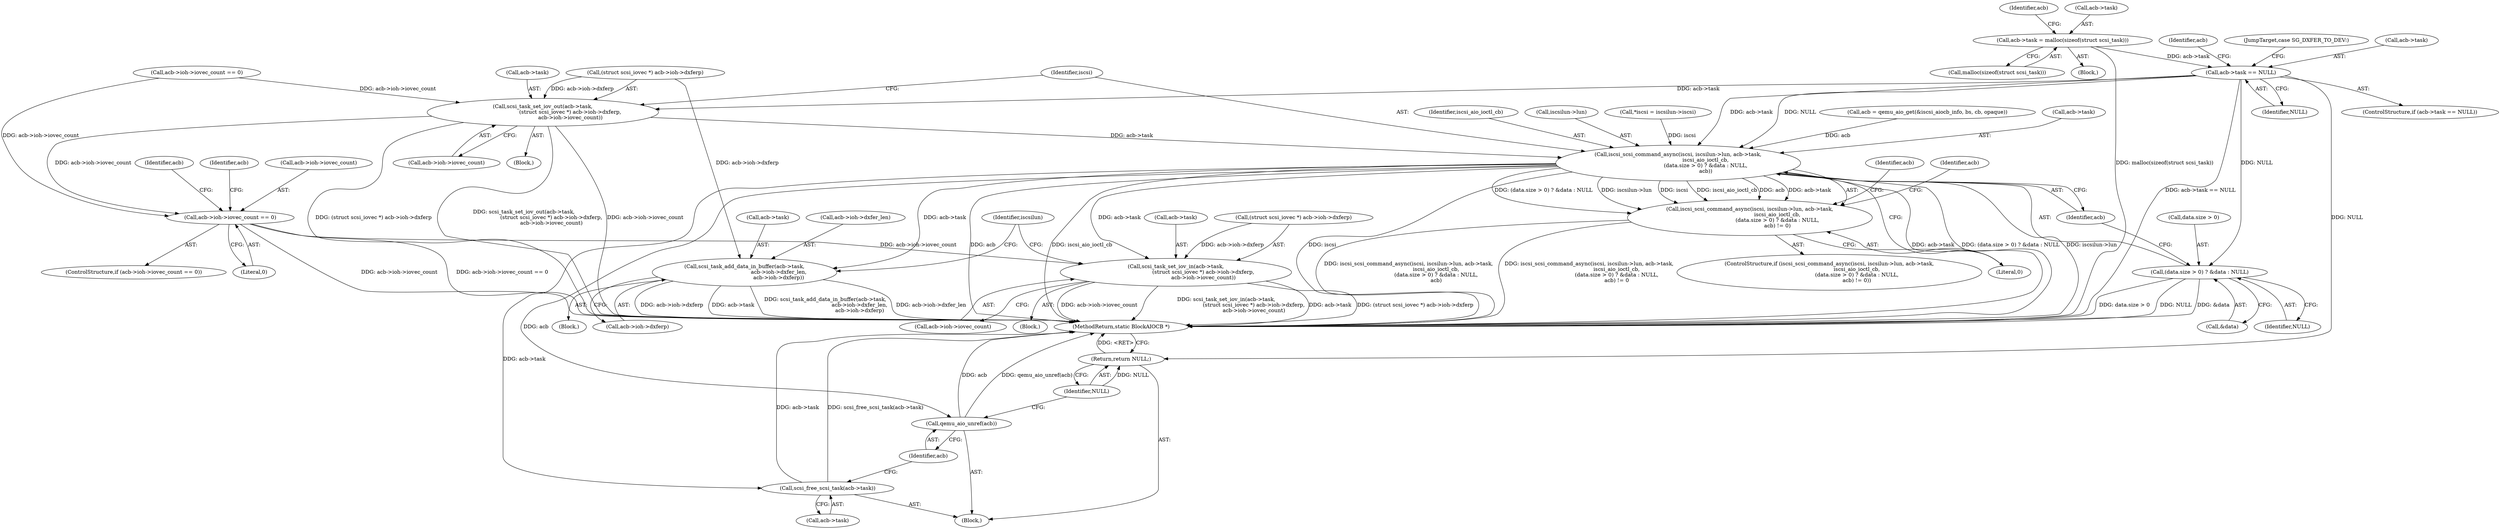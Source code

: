 digraph "0_qemu_a6b3167fa0e825aebb5a7cd8b437b6d41584a196@API" {
"1000191" [label="(Call,acb->task = malloc(sizeof(struct scsi_task)))"];
"1000199" [label="(Call,acb->task == NULL)"];
"1000316" [label="(Call,scsi_task_set_iov_out(acb->task,\n                                 (struct scsi_iovec *) acb->ioh->dxferp,\n                                 acb->ioh->iovec_count))"];
"1000334" [label="(Call,iscsi_scsi_command_async(iscsi, iscsilun->lun, acb->task,\n                                 iscsi_aio_ioctl_cb,\n                                 (data.size > 0) ? &data : NULL,\n                                 acb))"];
"1000333" [label="(Call,iscsi_scsi_command_async(iscsi, iscsilun->lun, acb->task,\n                                 iscsi_aio_ioctl_cb,\n                                 (data.size > 0) ? &data : NULL,\n                                 acb) != 0)"];
"1000355" [label="(Call,scsi_free_scsi_task(acb->task))"];
"1000359" [label="(Call,qemu_aio_unref(acb))"];
"1000381" [label="(Call,scsi_task_add_data_in_buffer(acb->task,\n                                         acb->ioh->dxfer_len,\n                                         acb->ioh->dxferp))"];
"1000397" [label="(Call,scsi_task_set_iov_in(acb->task,\n                                 (struct scsi_iovec *) acb->ioh->dxferp,\n                                 acb->ioh->iovec_count))"];
"1000373" [label="(Call,acb->ioh->iovec_count == 0)"];
"1000343" [label="(Call,(data.size > 0) ? &data : NULL)"];
"1000361" [label="(Return,return NULL;)"];
"1000379" [label="(Literal,0)"];
"1000383" [label="(Identifier,acb)"];
"1000195" [label="(Call,malloc(sizeof(struct scsi_task)))"];
"1000381" [label="(Call,scsi_task_add_data_in_buffer(acb->task,\n                                         acb->ioh->dxfer_len,\n                                         acb->ioh->dxferp))"];
"1000342" [label="(Identifier,iscsi_aio_ioctl_cb)"];
"1000414" [label="(Identifier,iscsilun)"];
"1000349" [label="(Call,&data)"];
"1000354" [label="(Block,)"];
"1000343" [label="(Call,(data.size > 0) ? &data : NULL)"];
"1000360" [label="(Identifier,acb)"];
"1000382" [label="(Call,acb->task)"];
"1000107" [label="(Block,)"];
"1000317" [label="(Call,acb->task)"];
"1000373" [label="(Call,acb->ioh->iovec_count == 0)"];
"1000352" [label="(Identifier,acb)"];
"1000372" [label="(ControlStructure,if (acb->ioh->iovec_count == 0))"];
"1000336" [label="(Call,iscsilun->lun)"];
"1000201" [label="(Identifier,acb)"];
"1000335" [label="(Identifier,iscsi)"];
"1000359" [label="(Call,qemu_aio_unref(acb))"];
"1000399" [label="(Identifier,acb)"];
"1000380" [label="(Block,)"];
"1000115" [label="(Call,*iscsi = iscsilun->iscsi)"];
"1000401" [label="(Call,(struct scsi_iovec *) acb->ioh->dxferp)"];
"1000357" [label="(Identifier,acb)"];
"1000235" [label="(Identifier,acb)"];
"1000122" [label="(Call,acb = qemu_aio_get(&iscsi_aiocb_info, bs, cb, opaque))"];
"1000351" [label="(Identifier,NULL)"];
"1000334" [label="(Call,iscsi_scsi_command_async(iscsi, iscsilun->lun, acb->task,\n                                 iscsi_aio_ioctl_cb,\n                                 (data.size > 0) ? &data : NULL,\n                                 acb))"];
"1000198" [label="(ControlStructure,if (acb->task == NULL))"];
"1000356" [label="(Call,acb->task)"];
"1000199" [label="(Call,acb->task == NULL)"];
"1000420" [label="(MethodReturn,static BlockAIOCB *)"];
"1000205" [label="(JumpTarget,case SG_DXFER_TO_DEV:)"];
"1000200" [label="(Call,acb->task)"];
"1000397" [label="(Call,scsi_task_set_iov_in(acb->task,\n                                 (struct scsi_iovec *) acb->ioh->dxferp,\n                                 acb->ioh->iovec_count))"];
"1000353" [label="(Literal,0)"];
"1000390" [label="(Call,acb->ioh->dxferp)"];
"1000355" [label="(Call,scsi_free_scsi_task(acb->task))"];
"1000315" [label="(Block,)"];
"1000362" [label="(Identifier,NULL)"];
"1000344" [label="(Call,data.size > 0)"];
"1000374" [label="(Call,acb->ioh->iovec_count)"];
"1000408" [label="(Call,acb->ioh->iovec_count)"];
"1000203" [label="(Identifier,NULL)"];
"1000320" [label="(Call,(struct scsi_iovec *) acb->ioh->dxferp)"];
"1000361" [label="(Return,return NULL;)"];
"1000398" [label="(Call,acb->task)"];
"1000316" [label="(Call,scsi_task_set_iov_out(acb->task,\n                                 (struct scsi_iovec *) acb->ioh->dxferp,\n                                 acb->ioh->iovec_count))"];
"1000367" [label="(Identifier,acb)"];
"1000385" [label="(Call,acb->ioh->dxfer_len)"];
"1000191" [label="(Call,acb->task = malloc(sizeof(struct scsi_task)))"];
"1000396" [label="(Block,)"];
"1000339" [label="(Call,acb->task)"];
"1000327" [label="(Call,acb->ioh->iovec_count)"];
"1000332" [label="(ControlStructure,if (iscsi_scsi_command_async(iscsi, iscsilun->lun, acb->task,\n                                 iscsi_aio_ioctl_cb,\n                                 (data.size > 0) ? &data : NULL,\n                                 acb) != 0))"];
"1000192" [label="(Call,acb->task)"];
"1000333" [label="(Call,iscsi_scsi_command_async(iscsi, iscsilun->lun, acb->task,\n                                 iscsi_aio_ioctl_cb,\n                                 (data.size > 0) ? &data : NULL,\n                                 acb) != 0)"];
"1000288" [label="(Call,acb->ioh->iovec_count == 0)"];
"1000191" -> "1000107"  [label="AST: "];
"1000191" -> "1000195"  [label="CFG: "];
"1000192" -> "1000191"  [label="AST: "];
"1000195" -> "1000191"  [label="AST: "];
"1000201" -> "1000191"  [label="CFG: "];
"1000191" -> "1000420"  [label="DDG: malloc(sizeof(struct scsi_task))"];
"1000191" -> "1000199"  [label="DDG: acb->task"];
"1000199" -> "1000198"  [label="AST: "];
"1000199" -> "1000203"  [label="CFG: "];
"1000200" -> "1000199"  [label="AST: "];
"1000203" -> "1000199"  [label="AST: "];
"1000205" -> "1000199"  [label="CFG: "];
"1000235" -> "1000199"  [label="CFG: "];
"1000199" -> "1000420"  [label="DDG: acb->task == NULL"];
"1000199" -> "1000316"  [label="DDG: acb->task"];
"1000199" -> "1000334"  [label="DDG: acb->task"];
"1000199" -> "1000334"  [label="DDG: NULL"];
"1000199" -> "1000343"  [label="DDG: NULL"];
"1000199" -> "1000361"  [label="DDG: NULL"];
"1000316" -> "1000315"  [label="AST: "];
"1000316" -> "1000327"  [label="CFG: "];
"1000317" -> "1000316"  [label="AST: "];
"1000320" -> "1000316"  [label="AST: "];
"1000327" -> "1000316"  [label="AST: "];
"1000335" -> "1000316"  [label="CFG: "];
"1000316" -> "1000420"  [label="DDG: (struct scsi_iovec *) acb->ioh->dxferp"];
"1000316" -> "1000420"  [label="DDG: scsi_task_set_iov_out(acb->task,\n                                 (struct scsi_iovec *) acb->ioh->dxferp,\n                                 acb->ioh->iovec_count)"];
"1000316" -> "1000420"  [label="DDG: acb->ioh->iovec_count"];
"1000320" -> "1000316"  [label="DDG: acb->ioh->dxferp"];
"1000288" -> "1000316"  [label="DDG: acb->ioh->iovec_count"];
"1000316" -> "1000334"  [label="DDG: acb->task"];
"1000316" -> "1000373"  [label="DDG: acb->ioh->iovec_count"];
"1000334" -> "1000333"  [label="AST: "];
"1000334" -> "1000352"  [label="CFG: "];
"1000335" -> "1000334"  [label="AST: "];
"1000336" -> "1000334"  [label="AST: "];
"1000339" -> "1000334"  [label="AST: "];
"1000342" -> "1000334"  [label="AST: "];
"1000343" -> "1000334"  [label="AST: "];
"1000352" -> "1000334"  [label="AST: "];
"1000353" -> "1000334"  [label="CFG: "];
"1000334" -> "1000420"  [label="DDG: iscsi_aio_ioctl_cb"];
"1000334" -> "1000420"  [label="DDG: acb->task"];
"1000334" -> "1000420"  [label="DDG: iscsilun->lun"];
"1000334" -> "1000420"  [label="DDG: (data.size > 0) ? &data : NULL"];
"1000334" -> "1000420"  [label="DDG: acb"];
"1000334" -> "1000420"  [label="DDG: iscsi"];
"1000334" -> "1000333"  [label="DDG: (data.size > 0) ? &data : NULL"];
"1000334" -> "1000333"  [label="DDG: iscsilun->lun"];
"1000334" -> "1000333"  [label="DDG: iscsi"];
"1000334" -> "1000333"  [label="DDG: iscsi_aio_ioctl_cb"];
"1000334" -> "1000333"  [label="DDG: acb"];
"1000334" -> "1000333"  [label="DDG: acb->task"];
"1000115" -> "1000334"  [label="DDG: iscsi"];
"1000122" -> "1000334"  [label="DDG: acb"];
"1000334" -> "1000355"  [label="DDG: acb->task"];
"1000334" -> "1000359"  [label="DDG: acb"];
"1000334" -> "1000381"  [label="DDG: acb->task"];
"1000334" -> "1000397"  [label="DDG: acb->task"];
"1000333" -> "1000332"  [label="AST: "];
"1000333" -> "1000353"  [label="CFG: "];
"1000353" -> "1000333"  [label="AST: "];
"1000357" -> "1000333"  [label="CFG: "];
"1000367" -> "1000333"  [label="CFG: "];
"1000333" -> "1000420"  [label="DDG: iscsi_scsi_command_async(iscsi, iscsilun->lun, acb->task,\n                                 iscsi_aio_ioctl_cb,\n                                 (data.size > 0) ? &data : NULL,\n                                 acb)"];
"1000333" -> "1000420"  [label="DDG: iscsi_scsi_command_async(iscsi, iscsilun->lun, acb->task,\n                                 iscsi_aio_ioctl_cb,\n                                 (data.size > 0) ? &data : NULL,\n                                 acb) != 0"];
"1000355" -> "1000354"  [label="AST: "];
"1000355" -> "1000356"  [label="CFG: "];
"1000356" -> "1000355"  [label="AST: "];
"1000360" -> "1000355"  [label="CFG: "];
"1000355" -> "1000420"  [label="DDG: acb->task"];
"1000355" -> "1000420"  [label="DDG: scsi_free_scsi_task(acb->task)"];
"1000359" -> "1000354"  [label="AST: "];
"1000359" -> "1000360"  [label="CFG: "];
"1000360" -> "1000359"  [label="AST: "];
"1000362" -> "1000359"  [label="CFG: "];
"1000359" -> "1000420"  [label="DDG: acb"];
"1000359" -> "1000420"  [label="DDG: qemu_aio_unref(acb)"];
"1000381" -> "1000380"  [label="AST: "];
"1000381" -> "1000390"  [label="CFG: "];
"1000382" -> "1000381"  [label="AST: "];
"1000385" -> "1000381"  [label="AST: "];
"1000390" -> "1000381"  [label="AST: "];
"1000414" -> "1000381"  [label="CFG: "];
"1000381" -> "1000420"  [label="DDG: acb->ioh->dxferp"];
"1000381" -> "1000420"  [label="DDG: acb->task"];
"1000381" -> "1000420"  [label="DDG: scsi_task_add_data_in_buffer(acb->task,\n                                         acb->ioh->dxfer_len,\n                                         acb->ioh->dxferp)"];
"1000381" -> "1000420"  [label="DDG: acb->ioh->dxfer_len"];
"1000320" -> "1000381"  [label="DDG: acb->ioh->dxferp"];
"1000397" -> "1000396"  [label="AST: "];
"1000397" -> "1000408"  [label="CFG: "];
"1000398" -> "1000397"  [label="AST: "];
"1000401" -> "1000397"  [label="AST: "];
"1000408" -> "1000397"  [label="AST: "];
"1000414" -> "1000397"  [label="CFG: "];
"1000397" -> "1000420"  [label="DDG: scsi_task_set_iov_in(acb->task,\n                                 (struct scsi_iovec *) acb->ioh->dxferp,\n                                 acb->ioh->iovec_count)"];
"1000397" -> "1000420"  [label="DDG: acb->task"];
"1000397" -> "1000420"  [label="DDG: (struct scsi_iovec *) acb->ioh->dxferp"];
"1000397" -> "1000420"  [label="DDG: acb->ioh->iovec_count"];
"1000401" -> "1000397"  [label="DDG: acb->ioh->dxferp"];
"1000373" -> "1000397"  [label="DDG: acb->ioh->iovec_count"];
"1000373" -> "1000372"  [label="AST: "];
"1000373" -> "1000379"  [label="CFG: "];
"1000374" -> "1000373"  [label="AST: "];
"1000379" -> "1000373"  [label="AST: "];
"1000383" -> "1000373"  [label="CFG: "];
"1000399" -> "1000373"  [label="CFG: "];
"1000373" -> "1000420"  [label="DDG: acb->ioh->iovec_count == 0"];
"1000373" -> "1000420"  [label="DDG: acb->ioh->iovec_count"];
"1000288" -> "1000373"  [label="DDG: acb->ioh->iovec_count"];
"1000343" -> "1000349"  [label="CFG: "];
"1000343" -> "1000351"  [label="CFG: "];
"1000344" -> "1000343"  [label="AST: "];
"1000349" -> "1000343"  [label="AST: "];
"1000351" -> "1000343"  [label="AST: "];
"1000352" -> "1000343"  [label="CFG: "];
"1000343" -> "1000420"  [label="DDG: NULL"];
"1000343" -> "1000420"  [label="DDG: &data"];
"1000343" -> "1000420"  [label="DDG: data.size > 0"];
"1000361" -> "1000354"  [label="AST: "];
"1000361" -> "1000362"  [label="CFG: "];
"1000362" -> "1000361"  [label="AST: "];
"1000420" -> "1000361"  [label="CFG: "];
"1000361" -> "1000420"  [label="DDG: <RET>"];
"1000362" -> "1000361"  [label="DDG: NULL"];
}
